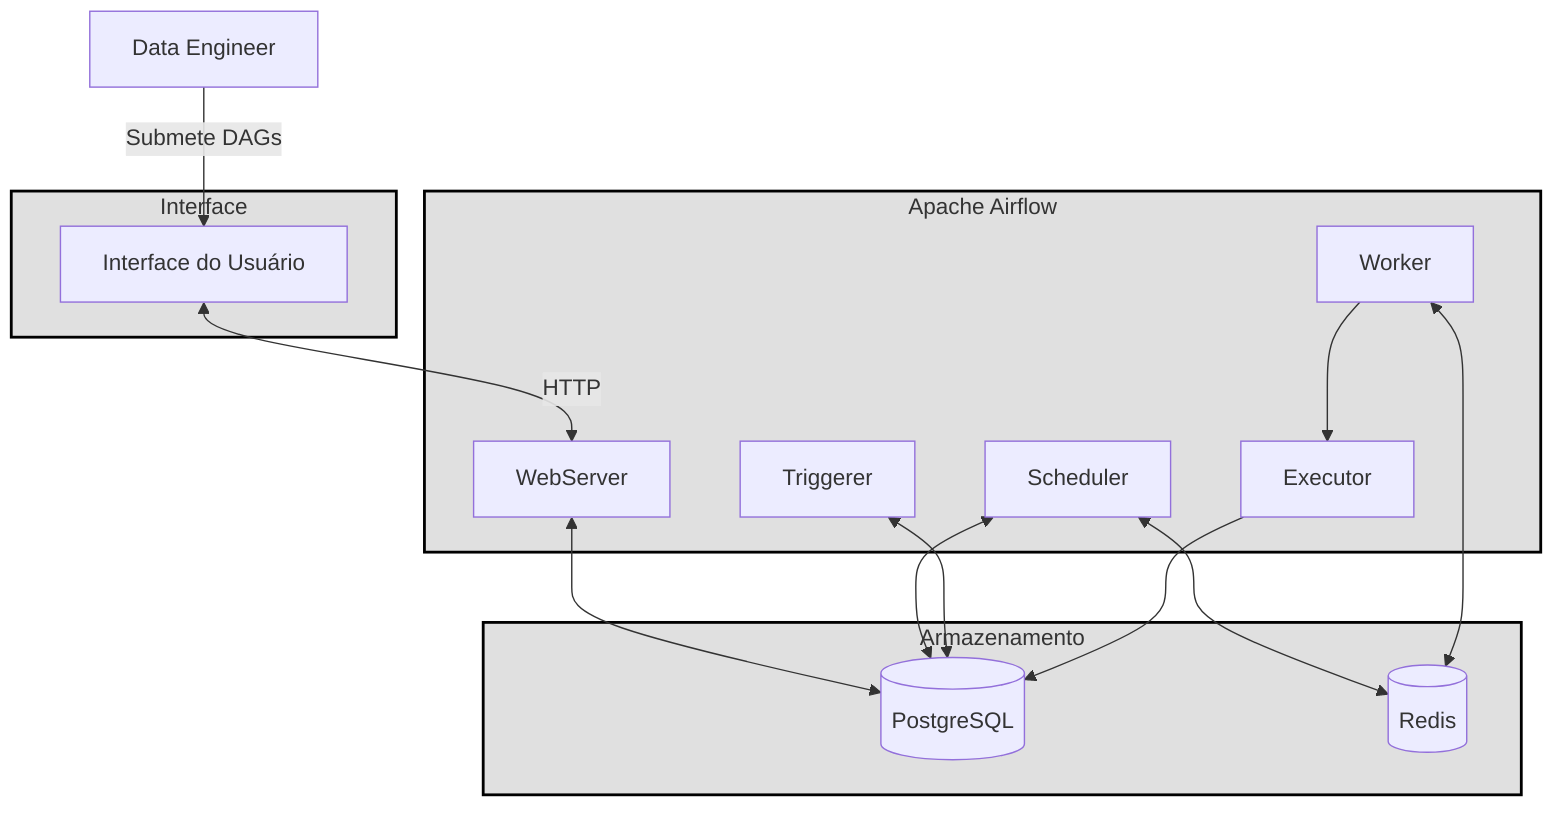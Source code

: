 graph TB
    subgraph Airflow ["Apache Airflow"]
        WS[WebServer]
        SCH[Scheduler]
        WRK[Worker]
        TRG[Triggerer]
        EXE[Executor]
    end
    
    subgraph Storage ["Armazenamento"]
        DB[(PostgreSQL)]
        RD[(Redis)]
    end
    
    subgraph Interface ["Interface"]
        UI[Interface do Usuário]
    end
    
    DE[Data Engineer] -->|Submete DAGs| UI
    UI <-->|HTTP| WS
    WS <--> DB
    SCH <--> DB
    SCH <--> RD
    WRK <--> RD
    WRK --> EXE
    TRG <--> DB
    EXE --> DB
    
    classDef container fill:#e0e0e0,stroke:#000000,stroke-width:2px;
    class Airflow,Storage,Interface container;